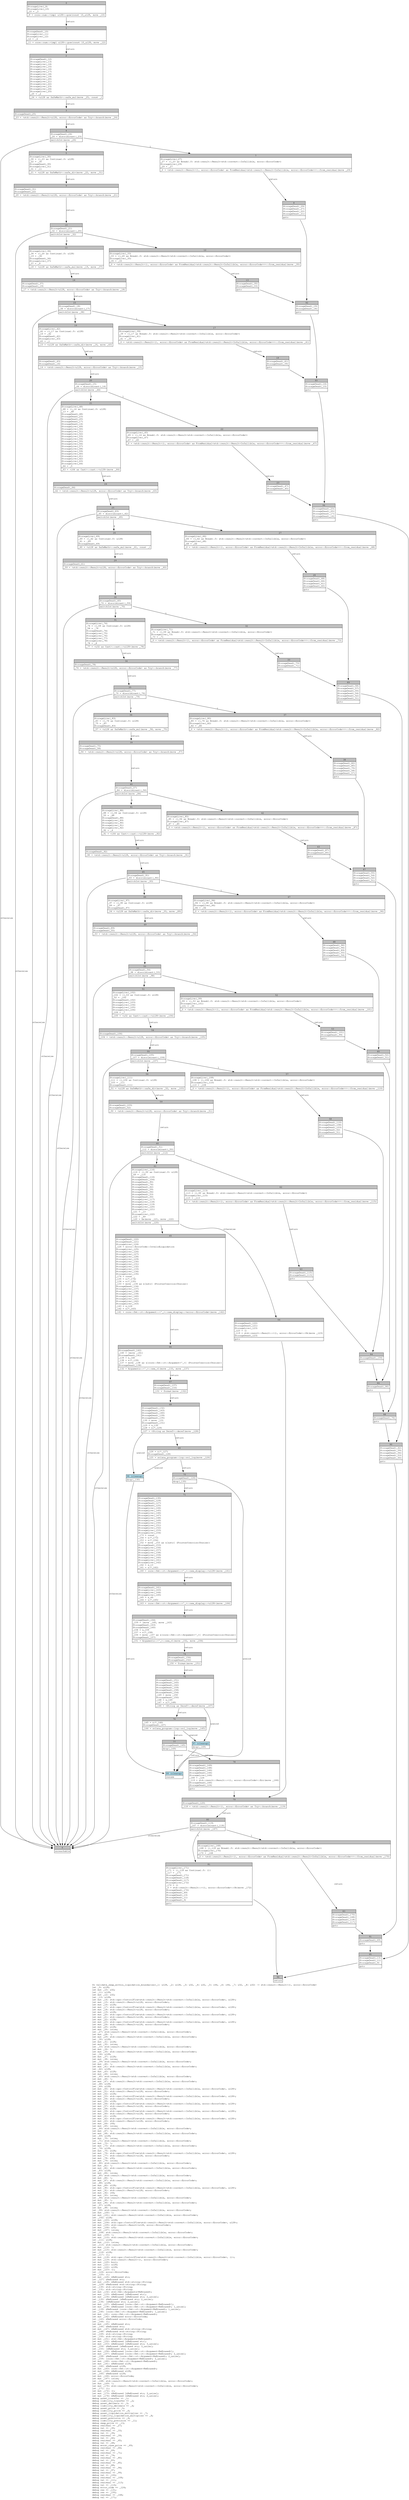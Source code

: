 digraph Mir_0_2402 {
    graph [fontname="Courier, monospace"];
    node [fontname="Courier, monospace"];
    edge [fontname="Courier, monospace"];
    label=<fn validate_swap_within_liquidation_boundaries(_1: u128, _2: u128, _3: u32, _4: u32, _5: i64, _6: i64, _7: u32, _8: u32) -&gt; std::result::Result&lt;(), error::ErrorCode&gt;<br align="left"/>let _9: u128;<br align="left"/>let mut _10: u32;<br align="left"/>let _11: u128;<br align="left"/>let mut _12: u32;<br align="left"/>let _13: u128;<br align="left"/>let mut _14: std::ops::ControlFlow&lt;std::result::Result&lt;std::convert::Infallible, error::ErrorCode&gt;, u128&gt;;<br align="left"/>let mut _15: std::result::Result&lt;u128, error::ErrorCode&gt;;<br align="left"/>let mut _16: u128;<br align="left"/>let mut _17: std::ops::ControlFlow&lt;std::result::Result&lt;std::convert::Infallible, error::ErrorCode&gt;, u128&gt;;<br align="left"/>let mut _18: std::result::Result&lt;u128, error::ErrorCode&gt;;<br align="left"/>let mut _19: u128;<br align="left"/>let mut _20: std::ops::ControlFlow&lt;std::result::Result&lt;std::convert::Infallible, error::ErrorCode&gt;, u128&gt;;<br align="left"/>let mut _21: std::result::Result&lt;u128, error::ErrorCode&gt;;<br align="left"/>let mut _22: u128;<br align="left"/>let mut _23: std::ops::ControlFlow&lt;std::result::Result&lt;std::convert::Infallible, error::ErrorCode&gt;, u128&gt;;<br align="left"/>let mut _24: std::result::Result&lt;u128, error::ErrorCode&gt;;<br align="left"/>let mut _25: u128;<br align="left"/>let mut _26: isize;<br align="left"/>let _27: std::result::Result&lt;std::convert::Infallible, error::ErrorCode&gt;;<br align="left"/>let mut _28: !;<br align="left"/>let mut _29: std::result::Result&lt;std::convert::Infallible, error::ErrorCode&gt;;<br align="left"/>let _30: u128;<br align="left"/>let mut _31: u128;<br align="left"/>let mut _32: isize;<br align="left"/>let _33: std::result::Result&lt;std::convert::Infallible, error::ErrorCode&gt;;<br align="left"/>let mut _34: !;<br align="left"/>let mut _35: std::result::Result&lt;std::convert::Infallible, error::ErrorCode&gt;;<br align="left"/>let _36: u128;<br align="left"/>let mut _37: u128;<br align="left"/>let mut _38: isize;<br align="left"/>let _39: std::result::Result&lt;std::convert::Infallible, error::ErrorCode&gt;;<br align="left"/>let mut _40: !;<br align="left"/>let mut _41: std::result::Result&lt;std::convert::Infallible, error::ErrorCode&gt;;<br align="left"/>let _42: u128;<br align="left"/>let mut _43: u128;<br align="left"/>let mut _44: isize;<br align="left"/>let _45: std::result::Result&lt;std::convert::Infallible, error::ErrorCode&gt;;<br align="left"/>let mut _46: !;<br align="left"/>let mut _47: std::result::Result&lt;std::convert::Infallible, error::ErrorCode&gt;;<br align="left"/>let _48: u128;<br align="left"/>let _49: u128;<br align="left"/>let mut _50: std::ops::ControlFlow&lt;std::result::Result&lt;std::convert::Infallible, error::ErrorCode&gt;, u128&gt;;<br align="left"/>let mut _51: std::result::Result&lt;u128, error::ErrorCode&gt;;<br align="left"/>let mut _52: u128;<br align="left"/>let mut _53: std::ops::ControlFlow&lt;std::result::Result&lt;std::convert::Infallible, error::ErrorCode&gt;, u128&gt;;<br align="left"/>let mut _54: std::result::Result&lt;u128, error::ErrorCode&gt;;<br align="left"/>let mut _55: u128;<br align="left"/>let mut _56: std::ops::ControlFlow&lt;std::result::Result&lt;std::convert::Infallible, error::ErrorCode&gt;, u128&gt;;<br align="left"/>let mut _57: std::result::Result&lt;u128, error::ErrorCode&gt;;<br align="left"/>let mut _58: u128;<br align="left"/>let mut _59: std::ops::ControlFlow&lt;std::result::Result&lt;std::convert::Infallible, error::ErrorCode&gt;, u128&gt;;<br align="left"/>let mut _60: std::result::Result&lt;u128, error::ErrorCode&gt;;<br align="left"/>let mut _61: u128;<br align="left"/>let mut _62: std::ops::ControlFlow&lt;std::result::Result&lt;std::convert::Infallible, error::ErrorCode&gt;, u128&gt;;<br align="left"/>let mut _63: std::result::Result&lt;u128, error::ErrorCode&gt;;<br align="left"/>let mut _64: i64;<br align="left"/>let mut _65: isize;<br align="left"/>let _66: std::result::Result&lt;std::convert::Infallible, error::ErrorCode&gt;;<br align="left"/>let mut _67: !;<br align="left"/>let mut _68: std::result::Result&lt;std::convert::Infallible, error::ErrorCode&gt;;<br align="left"/>let _69: u128;<br align="left"/>let mut _70: isize;<br align="left"/>let _71: std::result::Result&lt;std::convert::Infallible, error::ErrorCode&gt;;<br align="left"/>let mut _72: !;<br align="left"/>let mut _73: std::result::Result&lt;std::convert::Infallible, error::ErrorCode&gt;;<br align="left"/>let _74: u128;<br align="left"/>let mut _75: u128;<br align="left"/>let mut _76: std::ops::ControlFlow&lt;std::result::Result&lt;std::convert::Infallible, error::ErrorCode&gt;, u128&gt;;<br align="left"/>let mut _77: std::result::Result&lt;u128, error::ErrorCode&gt;;<br align="left"/>let mut _78: u32;<br align="left"/>let mut _79: isize;<br align="left"/>let _80: std::result::Result&lt;std::convert::Infallible, error::ErrorCode&gt;;<br align="left"/>let mut _81: !;<br align="left"/>let mut _82: std::result::Result&lt;std::convert::Infallible, error::ErrorCode&gt;;<br align="left"/>let _83: u128;<br align="left"/>let mut _84: isize;<br align="left"/>let _85: std::result::Result&lt;std::convert::Infallible, error::ErrorCode&gt;;<br align="left"/>let mut _86: !;<br align="left"/>let mut _87: std::result::Result&lt;std::convert::Infallible, error::ErrorCode&gt;;<br align="left"/>let _88: u128;<br align="left"/>let mut _89: u128;<br align="left"/>let mut _90: std::ops::ControlFlow&lt;std::result::Result&lt;std::convert::Infallible, error::ErrorCode&gt;, u128&gt;;<br align="left"/>let mut _91: std::result::Result&lt;u128, error::ErrorCode&gt;;<br align="left"/>let mut _92: i64;<br align="left"/>let mut _93: isize;<br align="left"/>let _94: std::result::Result&lt;std::convert::Infallible, error::ErrorCode&gt;;<br align="left"/>let mut _95: !;<br align="left"/>let mut _96: std::result::Result&lt;std::convert::Infallible, error::ErrorCode&gt;;<br align="left"/>let _97: u128;<br align="left"/>let mut _98: isize;<br align="left"/>let _99: std::result::Result&lt;std::convert::Infallible, error::ErrorCode&gt;;<br align="left"/>let mut _100: !;<br align="left"/>let mut _101: std::result::Result&lt;std::convert::Infallible, error::ErrorCode&gt;;<br align="left"/>let _102: u128;<br align="left"/>let mut _103: u128;<br align="left"/>let mut _104: std::ops::ControlFlow&lt;std::result::Result&lt;std::convert::Infallible, error::ErrorCode&gt;, u128&gt;;<br align="left"/>let mut _105: std::result::Result&lt;u128, error::ErrorCode&gt;;<br align="left"/>let mut _106: u32;<br align="left"/>let mut _107: isize;<br align="left"/>let _108: std::result::Result&lt;std::convert::Infallible, error::ErrorCode&gt;;<br align="left"/>let mut _109: !;<br align="left"/>let mut _110: std::result::Result&lt;std::convert::Infallible, error::ErrorCode&gt;;<br align="left"/>let _111: u128;<br align="left"/>let mut _112: isize;<br align="left"/>let _113: std::result::Result&lt;std::convert::Infallible, error::ErrorCode&gt;;<br align="left"/>let mut _114: !;<br align="left"/>let mut _115: std::result::Result&lt;std::convert::Infallible, error::ErrorCode&gt;;<br align="left"/>let _116: u128;<br align="left"/>let _117: ();<br align="left"/>let mut _118: std::ops::ControlFlow&lt;std::result::Result&lt;std::convert::Infallible, error::ErrorCode&gt;, ()&gt;;<br align="left"/>let mut _119: std::result::Result&lt;(), error::ErrorCode&gt;;<br align="left"/>let mut _120: bool;<br align="left"/>let mut _121: u128;<br align="left"/>let mut _122: u128;<br align="left"/>let mut _123: ();<br align="left"/>let _124: error::ErrorCode;<br align="left"/>let _125: ();<br align="left"/>let mut _126: &amp;ReErased str;<br align="left"/>let _127: &amp;ReErased str;<br align="left"/>let mut _128: &amp;ReErased std::string::String;<br align="left"/>let _129: &amp;ReErased std::string::String;<br align="left"/>let _130: std::string::String;<br align="left"/>let _131: std::string::String;<br align="left"/>let mut _132: std::fmt::Arguments&lt;ReErased&gt;;<br align="left"/>let mut _133: &amp;ReErased [&amp;ReErased str];<br align="left"/>let mut _134: &amp;ReErased [&amp;ReErased str; 2_usize];<br align="left"/>let _135: &amp;ReErased [&amp;ReErased str; 2_usize];<br align="left"/>let _136: [&amp;ReErased str; 2_usize];<br align="left"/>let mut _137: &amp;ReErased [core::fmt::rt::Argument&lt;ReErased&gt;];<br align="left"/>let mut _138: &amp;ReErased [core::fmt::rt::Argument&lt;ReErased&gt;; 1_usize];<br align="left"/>let _139: &amp;ReErased [core::fmt::rt::Argument&lt;ReErased&gt;; 1_usize];<br align="left"/>let _140: [core::fmt::rt::Argument&lt;ReErased&gt;; 1_usize];<br align="left"/>let mut _141: core::fmt::rt::Argument&lt;ReErased&gt;;<br align="left"/>let mut _142: &amp;ReErased error::ErrorCode;<br align="left"/>let _143: &amp;ReErased error::ErrorCode;<br align="left"/>let _144: ();<br align="left"/>let mut _145: &amp;ReErased str;<br align="left"/>let _146: &amp;ReErased str;<br align="left"/>let mut _147: &amp;ReErased std::string::String;<br align="left"/>let _148: &amp;ReErased std::string::String;<br align="left"/>let _149: std::string::String;<br align="left"/>let _150: std::string::String;<br align="left"/>let mut _151: std::fmt::Arguments&lt;ReErased&gt;;<br align="left"/>let mut _152: &amp;ReErased [&amp;ReErased str];<br align="left"/>let mut _153: &amp;ReErased [&amp;ReErased str; 3_usize];<br align="left"/>let _154: &amp;ReErased [&amp;ReErased str; 3_usize];<br align="left"/>let _155: [&amp;ReErased str; 3_usize];<br align="left"/>let mut _156: &amp;ReErased [core::fmt::rt::Argument&lt;ReErased&gt;];<br align="left"/>let mut _157: &amp;ReErased [core::fmt::rt::Argument&lt;ReErased&gt;; 2_usize];<br align="left"/>let _158: &amp;ReErased [core::fmt::rt::Argument&lt;ReErased&gt;; 2_usize];<br align="left"/>let _159: [core::fmt::rt::Argument&lt;ReErased&gt;; 2_usize];<br align="left"/>let mut _160: core::fmt::rt::Argument&lt;ReErased&gt;;<br align="left"/>let mut _161: &amp;ReErased u128;<br align="left"/>let _162: &amp;ReErased u128;<br align="left"/>let mut _163: core::fmt::rt::Argument&lt;ReErased&gt;;<br align="left"/>let mut _164: &amp;ReErased u128;<br align="left"/>let _165: &amp;ReErased u128;<br align="left"/>let mut _166: error::ErrorCode;<br align="left"/>let mut _167: isize;<br align="left"/>let _168: std::result::Result&lt;std::convert::Infallible, error::ErrorCode&gt;;<br align="left"/>let mut _169: !;<br align="left"/>let mut _170: std::result::Result&lt;std::convert::Infallible, error::ErrorCode&gt;;<br align="left"/>let _171: ();<br align="left"/>let mut _172: ();<br align="left"/>let mut _173: &amp;ReErased [&amp;ReErased str; 3_usize];<br align="left"/>let mut _174: &amp;ReErased [&amp;ReErased str; 2_usize];<br align="left"/>debug asset_transfer =&gt; _1;<br align="left"/>debug liability_transfer =&gt; _2;<br align="left"/>debug asset_decimals =&gt; _3;<br align="left"/>debug liability_decimals =&gt; _4;<br align="left"/>debug asset_price =&gt; _5;<br align="left"/>debug liability_price =&gt; _6;<br align="left"/>debug asset_liquidation_multiplier =&gt; _7;<br align="left"/>debug liability_liquidation_multiplier =&gt; _8;<br align="left"/>debug asset_precision =&gt; _9;<br align="left"/>debug liability_precision =&gt; _11;<br align="left"/>debug swap_price =&gt; _13;<br align="left"/>debug residual =&gt; _27;<br align="left"/>debug val =&gt; _30;<br align="left"/>debug residual =&gt; _33;<br align="left"/>debug val =&gt; _36;<br align="left"/>debug residual =&gt; _39;<br align="left"/>debug val =&gt; _42;<br align="left"/>debug residual =&gt; _45;<br align="left"/>debug val =&gt; _48;<br align="left"/>debug worst_case_price =&gt; _49;<br align="left"/>debug residual =&gt; _66;<br align="left"/>debug val =&gt; _69;<br align="left"/>debug residual =&gt; _71;<br align="left"/>debug val =&gt; _74;<br align="left"/>debug residual =&gt; _80;<br align="left"/>debug val =&gt; _83;<br align="left"/>debug residual =&gt; _85;<br align="left"/>debug val =&gt; _88;<br align="left"/>debug residual =&gt; _94;<br align="left"/>debug val =&gt; _97;<br align="left"/>debug residual =&gt; _99;<br align="left"/>debug val =&gt; _102;<br align="left"/>debug residual =&gt; _108;<br align="left"/>debug val =&gt; _111;<br align="left"/>debug residual =&gt; _113;<br align="left"/>debug val =&gt; _116;<br align="left"/>debug error_code =&gt; _124;<br align="left"/>debug res =&gt; _131;<br align="left"/>debug res =&gt; _150;<br align="left"/>debug residual =&gt; _168;<br align="left"/>debug val =&gt; _171;<br align="left"/>>;
    bb0__0_2402 [shape="none", label=<<table border="0" cellborder="1" cellspacing="0"><tr><td bgcolor="gray" align="center" colspan="1">0</td></tr><tr><td align="left" balign="left">StorageLive(_9)<br/>StorageLive(_10)<br/>_10 = _3<br/></td></tr><tr><td align="left">_9 = core::num::&lt;impl u128&gt;::pow(const 10_u128, move _10)</td></tr></table>>];
    bb1__0_2402 [shape="none", label=<<table border="0" cellborder="1" cellspacing="0"><tr><td bgcolor="gray" align="center" colspan="1">1</td></tr><tr><td align="left" balign="left">StorageDead(_10)<br/>StorageLive(_11)<br/>StorageLive(_12)<br/>_12 = _4<br/></td></tr><tr><td align="left">_11 = core::num::&lt;impl u128&gt;::pow(const 10_u128, move _12)</td></tr></table>>];
    bb2__0_2402 [shape="none", label=<<table border="0" cellborder="1" cellspacing="0"><tr><td bgcolor="gray" align="center" colspan="1">2</td></tr><tr><td align="left" balign="left">StorageDead(_12)<br/>StorageLive(_13)<br/>StorageLive(_14)<br/>StorageLive(_15)<br/>StorageLive(_16)<br/>StorageLive(_17)<br/>StorageLive(_18)<br/>StorageLive(_19)<br/>StorageLive(_20)<br/>StorageLive(_21)<br/>StorageLive(_22)<br/>StorageLive(_23)<br/>StorageLive(_24)<br/>StorageLive(_25)<br/>_25 = _2<br/></td></tr><tr><td align="left">_24 = &lt;u128 as SafeMath&gt;::safe_mul(move _25, const _)</td></tr></table>>];
    bb3__0_2402 [shape="none", label=<<table border="0" cellborder="1" cellspacing="0"><tr><td bgcolor="gray" align="center" colspan="1">3</td></tr><tr><td align="left" balign="left">StorageDead(_25)<br/></td></tr><tr><td align="left">_23 = &lt;std::result::Result&lt;u128, error::ErrorCode&gt; as Try&gt;::branch(move _24)</td></tr></table>>];
    bb4__0_2402 [shape="none", label=<<table border="0" cellborder="1" cellspacing="0"><tr><td bgcolor="gray" align="center" colspan="1">4</td></tr><tr><td align="left" balign="left">StorageDead(_24)<br/>_26 = discriminant(_23)<br/></td></tr><tr><td align="left">switchInt(move _26)</td></tr></table>>];
    bb5__0_2402 [shape="none", label=<<table border="0" cellborder="1" cellspacing="0"><tr><td bgcolor="gray" align="center" colspan="1">5</td></tr><tr><td align="left" balign="left">StorageLive(_30)<br/>_30 = ((_23 as Continue).0: u128)<br/>_22 = _30<br/>StorageDead(_30)<br/>StorageLive(_31)<br/>_31 = _11<br/></td></tr><tr><td align="left">_21 = &lt;u128 as SafeMath&gt;::safe_div(move _22, move _31)</td></tr></table>>];
    bb6__0_2402 [shape="none", label=<<table border="0" cellborder="1" cellspacing="0"><tr><td bgcolor="gray" align="center" colspan="1">6</td></tr><tr><td align="left">unreachable</td></tr></table>>];
    bb7__0_2402 [shape="none", label=<<table border="0" cellborder="1" cellspacing="0"><tr><td bgcolor="gray" align="center" colspan="1">7</td></tr><tr><td align="left" balign="left">StorageLive(_27)<br/>_27 = ((_23 as Break).0: std::result::Result&lt;std::convert::Infallible, error::ErrorCode&gt;)<br/>StorageLive(_29)<br/>_29 = _27<br/></td></tr><tr><td align="left">_0 = &lt;std::result::Result&lt;(), error::ErrorCode&gt; as FromResidual&lt;std::result::Result&lt;Infallible, error::ErrorCode&gt;&gt;&gt;::from_residual(move _29)</td></tr></table>>];
    bb8__0_2402 [shape="none", label=<<table border="0" cellborder="1" cellspacing="0"><tr><td bgcolor="gray" align="center" colspan="1">8</td></tr><tr><td align="left" balign="left">StorageDead(_29)<br/>StorageDead(_27)<br/>StorageDead(_22)<br/>StorageDead(_21)<br/></td></tr><tr><td align="left">goto</td></tr></table>>];
    bb9__0_2402 [shape="none", label=<<table border="0" cellborder="1" cellspacing="0"><tr><td bgcolor="gray" align="center" colspan="1">9</td></tr><tr><td align="left" balign="left">StorageDead(_31)<br/>StorageDead(_22)<br/></td></tr><tr><td align="left">_20 = &lt;std::result::Result&lt;u128, error::ErrorCode&gt; as Try&gt;::branch(move _21)</td></tr></table>>];
    bb10__0_2402 [shape="none", label=<<table border="0" cellborder="1" cellspacing="0"><tr><td bgcolor="gray" align="center" colspan="1">10</td></tr><tr><td align="left" balign="left">StorageDead(_21)<br/>_32 = discriminant(_20)<br/></td></tr><tr><td align="left">switchInt(move _32)</td></tr></table>>];
    bb11__0_2402 [shape="none", label=<<table border="0" cellborder="1" cellspacing="0"><tr><td bgcolor="gray" align="center" colspan="1">11</td></tr><tr><td align="left" balign="left">StorageLive(_36)<br/>_36 = ((_20 as Continue).0: u128)<br/>_19 = _36<br/>StorageDead(_36)<br/>StorageLive(_37)<br/>_37 = _9<br/></td></tr><tr><td align="left">_18 = &lt;u128 as SafeMath&gt;::safe_mul(move _19, move _37)</td></tr></table>>];
    bb12__0_2402 [shape="none", label=<<table border="0" cellborder="1" cellspacing="0"><tr><td bgcolor="gray" align="center" colspan="1">12</td></tr><tr><td align="left" balign="left">StorageLive(_33)<br/>_33 = ((_20 as Break).0: std::result::Result&lt;std::convert::Infallible, error::ErrorCode&gt;)<br/>StorageLive(_35)<br/>_35 = _33<br/></td></tr><tr><td align="left">_0 = &lt;std::result::Result&lt;(), error::ErrorCode&gt; as FromResidual&lt;std::result::Result&lt;Infallible, error::ErrorCode&gt;&gt;&gt;::from_residual(move _35)</td></tr></table>>];
    bb13__0_2402 [shape="none", label=<<table border="0" cellborder="1" cellspacing="0"><tr><td bgcolor="gray" align="center" colspan="1">13</td></tr><tr><td align="left" balign="left">StorageDead(_35)<br/>StorageDead(_33)<br/></td></tr><tr><td align="left">goto</td></tr></table>>];
    bb14__0_2402 [shape="none", label=<<table border="0" cellborder="1" cellspacing="0"><tr><td bgcolor="gray" align="center" colspan="1">14</td></tr><tr><td align="left" balign="left">StorageDead(_37)<br/>StorageDead(_19)<br/></td></tr><tr><td align="left">_17 = &lt;std::result::Result&lt;u128, error::ErrorCode&gt; as Try&gt;::branch(move _18)</td></tr></table>>];
    bb15__0_2402 [shape="none", label=<<table border="0" cellborder="1" cellspacing="0"><tr><td bgcolor="gray" align="center" colspan="1">15</td></tr><tr><td align="left" balign="left">StorageDead(_18)<br/>_38 = discriminant(_17)<br/></td></tr><tr><td align="left">switchInt(move _38)</td></tr></table>>];
    bb16__0_2402 [shape="none", label=<<table border="0" cellborder="1" cellspacing="0"><tr><td bgcolor="gray" align="center" colspan="1">16</td></tr><tr><td align="left" balign="left">StorageLive(_42)<br/>_42 = ((_17 as Continue).0: u128)<br/>_16 = _42<br/>StorageDead(_42)<br/>StorageLive(_43)<br/>_43 = _1<br/></td></tr><tr><td align="left">_15 = &lt;u128 as SafeMath&gt;::safe_div(move _16, move _43)</td></tr></table>>];
    bb17__0_2402 [shape="none", label=<<table border="0" cellborder="1" cellspacing="0"><tr><td bgcolor="gray" align="center" colspan="1">17</td></tr><tr><td align="left" balign="left">StorageLive(_39)<br/>_39 = ((_17 as Break).0: std::result::Result&lt;std::convert::Infallible, error::ErrorCode&gt;)<br/>StorageLive(_41)<br/>_41 = _39<br/></td></tr><tr><td align="left">_0 = &lt;std::result::Result&lt;(), error::ErrorCode&gt; as FromResidual&lt;std::result::Result&lt;Infallible, error::ErrorCode&gt;&gt;&gt;::from_residual(move _41)</td></tr></table>>];
    bb18__0_2402 [shape="none", label=<<table border="0" cellborder="1" cellspacing="0"><tr><td bgcolor="gray" align="center" colspan="1">18</td></tr><tr><td align="left" balign="left">StorageDead(_41)<br/>StorageDead(_39)<br/></td></tr><tr><td align="left">goto</td></tr></table>>];
    bb19__0_2402 [shape="none", label=<<table border="0" cellborder="1" cellspacing="0"><tr><td bgcolor="gray" align="center" colspan="1">19</td></tr><tr><td align="left" balign="left">StorageDead(_43)<br/>StorageDead(_16)<br/></td></tr><tr><td align="left">_14 = &lt;std::result::Result&lt;u128, error::ErrorCode&gt; as Try&gt;::branch(move _15)</td></tr></table>>];
    bb20__0_2402 [shape="none", label=<<table border="0" cellborder="1" cellspacing="0"><tr><td bgcolor="gray" align="center" colspan="1">20</td></tr><tr><td align="left" balign="left">StorageDead(_15)<br/>_44 = discriminant(_14)<br/></td></tr><tr><td align="left">switchInt(move _44)</td></tr></table>>];
    bb21__0_2402 [shape="none", label=<<table border="0" cellborder="1" cellspacing="0"><tr><td bgcolor="gray" align="center" colspan="1">21</td></tr><tr><td align="left" balign="left">StorageLive(_48)<br/>_48 = ((_14 as Continue).0: u128)<br/>_13 = _48<br/>StorageDead(_48)<br/>StorageDead(_23)<br/>StorageDead(_20)<br/>StorageDead(_17)<br/>StorageDead(_14)<br/>StorageLive(_49)<br/>StorageLive(_50)<br/>StorageLive(_51)<br/>StorageLive(_52)<br/>StorageLive(_53)<br/>StorageLive(_54)<br/>StorageLive(_55)<br/>StorageLive(_56)<br/>StorageLive(_57)<br/>StorageLive(_58)<br/>StorageLive(_59)<br/>StorageLive(_60)<br/>StorageLive(_61)<br/>StorageLive(_62)<br/>StorageLive(_63)<br/>StorageLive(_64)<br/>_64 = _5<br/></td></tr><tr><td align="left">_63 = &lt;i64 as Cast&gt;::cast::&lt;u128&gt;(move _64)</td></tr></table>>];
    bb22__0_2402 [shape="none", label=<<table border="0" cellborder="1" cellspacing="0"><tr><td bgcolor="gray" align="center" colspan="1">22</td></tr><tr><td align="left" balign="left">StorageLive(_45)<br/>_45 = ((_14 as Break).0: std::result::Result&lt;std::convert::Infallible, error::ErrorCode&gt;)<br/>StorageLive(_47)<br/>_47 = _45<br/></td></tr><tr><td align="left">_0 = &lt;std::result::Result&lt;(), error::ErrorCode&gt; as FromResidual&lt;std::result::Result&lt;Infallible, error::ErrorCode&gt;&gt;&gt;::from_residual(move _47)</td></tr></table>>];
    bb23__0_2402 [shape="none", label=<<table border="0" cellborder="1" cellspacing="0"><tr><td bgcolor="gray" align="center" colspan="1">23</td></tr><tr><td align="left" balign="left">StorageDead(_47)<br/>StorageDead(_45)<br/></td></tr><tr><td align="left">goto</td></tr></table>>];
    bb24__0_2402 [shape="none", label=<<table border="0" cellborder="1" cellspacing="0"><tr><td bgcolor="gray" align="center" colspan="1">24</td></tr><tr><td align="left" balign="left">StorageDead(_64)<br/></td></tr><tr><td align="left">_62 = &lt;std::result::Result&lt;u128, error::ErrorCode&gt; as Try&gt;::branch(move _63)</td></tr></table>>];
    bb25__0_2402 [shape="none", label=<<table border="0" cellborder="1" cellspacing="0"><tr><td bgcolor="gray" align="center" colspan="1">25</td></tr><tr><td align="left" balign="left">StorageDead(_63)<br/>_65 = discriminant(_62)<br/></td></tr><tr><td align="left">switchInt(move _65)</td></tr></table>>];
    bb26__0_2402 [shape="none", label=<<table border="0" cellborder="1" cellspacing="0"><tr><td bgcolor="gray" align="center" colspan="1">26</td></tr><tr><td align="left" balign="left">StorageLive(_69)<br/>_69 = ((_62 as Continue).0: u128)<br/>_61 = _69<br/>StorageDead(_69)<br/></td></tr><tr><td align="left">_60 = &lt;u128 as SafeMath&gt;::safe_mul(move _61, const _)</td></tr></table>>];
    bb27__0_2402 [shape="none", label=<<table border="0" cellborder="1" cellspacing="0"><tr><td bgcolor="gray" align="center" colspan="1">27</td></tr><tr><td align="left" balign="left">StorageLive(_66)<br/>_66 = ((_62 as Break).0: std::result::Result&lt;std::convert::Infallible, error::ErrorCode&gt;)<br/>StorageLive(_68)<br/>_68 = _66<br/></td></tr><tr><td align="left">_0 = &lt;std::result::Result&lt;(), error::ErrorCode&gt; as FromResidual&lt;std::result::Result&lt;Infallible, error::ErrorCode&gt;&gt;&gt;::from_residual(move _68)</td></tr></table>>];
    bb28__0_2402 [shape="none", label=<<table border="0" cellborder="1" cellspacing="0"><tr><td bgcolor="gray" align="center" colspan="1">28</td></tr><tr><td align="left" balign="left">StorageDead(_68)<br/>StorageDead(_66)<br/>StorageDead(_61)<br/>StorageDead(_60)<br/></td></tr><tr><td align="left">goto</td></tr></table>>];
    bb29__0_2402 [shape="none", label=<<table border="0" cellborder="1" cellspacing="0"><tr><td bgcolor="gray" align="center" colspan="1">29</td></tr><tr><td align="left" balign="left">StorageDead(_61)<br/></td></tr><tr><td align="left">_59 = &lt;std::result::Result&lt;u128, error::ErrorCode&gt; as Try&gt;::branch(move _60)</td></tr></table>>];
    bb30__0_2402 [shape="none", label=<<table border="0" cellborder="1" cellspacing="0"><tr><td bgcolor="gray" align="center" colspan="1">30</td></tr><tr><td align="left" balign="left">StorageDead(_60)<br/>_70 = discriminant(_59)<br/></td></tr><tr><td align="left">switchInt(move _70)</td></tr></table>>];
    bb31__0_2402 [shape="none", label=<<table border="0" cellborder="1" cellspacing="0"><tr><td bgcolor="gray" align="center" colspan="1">31</td></tr><tr><td align="left" balign="left">StorageLive(_74)<br/>_74 = ((_59 as Continue).0: u128)<br/>_58 = _74<br/>StorageDead(_74)<br/>StorageLive(_75)<br/>StorageLive(_76)<br/>StorageLive(_77)<br/>StorageLive(_78)<br/>_78 = _8<br/></td></tr><tr><td align="left">_77 = &lt;u32 as Cast&gt;::cast::&lt;u128&gt;(move _78)</td></tr></table>>];
    bb32__0_2402 [shape="none", label=<<table border="0" cellborder="1" cellspacing="0"><tr><td bgcolor="gray" align="center" colspan="1">32</td></tr><tr><td align="left" balign="left">StorageLive(_71)<br/>_71 = ((_59 as Break).0: std::result::Result&lt;std::convert::Infallible, error::ErrorCode&gt;)<br/>StorageLive(_73)<br/>_73 = _71<br/></td></tr><tr><td align="left">_0 = &lt;std::result::Result&lt;(), error::ErrorCode&gt; as FromResidual&lt;std::result::Result&lt;Infallible, error::ErrorCode&gt;&gt;&gt;::from_residual(move _73)</td></tr></table>>];
    bb33__0_2402 [shape="none", label=<<table border="0" cellborder="1" cellspacing="0"><tr><td bgcolor="gray" align="center" colspan="1">33</td></tr><tr><td align="left" balign="left">StorageDead(_73)<br/>StorageDead(_71)<br/></td></tr><tr><td align="left">goto</td></tr></table>>];
    bb34__0_2402 [shape="none", label=<<table border="0" cellborder="1" cellspacing="0"><tr><td bgcolor="gray" align="center" colspan="1">34</td></tr><tr><td align="left" balign="left">StorageDead(_78)<br/></td></tr><tr><td align="left">_76 = &lt;std::result::Result&lt;u128, error::ErrorCode&gt; as Try&gt;::branch(move _77)</td></tr></table>>];
    bb35__0_2402 [shape="none", label=<<table border="0" cellborder="1" cellspacing="0"><tr><td bgcolor="gray" align="center" colspan="1">35</td></tr><tr><td align="left" balign="left">StorageDead(_77)<br/>_79 = discriminant(_76)<br/></td></tr><tr><td align="left">switchInt(move _79)</td></tr></table>>];
    bb36__0_2402 [shape="none", label=<<table border="0" cellborder="1" cellspacing="0"><tr><td bgcolor="gray" align="center" colspan="1">36</td></tr><tr><td align="left" balign="left">StorageLive(_83)<br/>_83 = ((_76 as Continue).0: u128)<br/>_75 = _83<br/>StorageDead(_83)<br/></td></tr><tr><td align="left">_57 = &lt;u128 as SafeMath&gt;::safe_mul(move _58, move _75)</td></tr></table>>];
    bb37__0_2402 [shape="none", label=<<table border="0" cellborder="1" cellspacing="0"><tr><td bgcolor="gray" align="center" colspan="1">37</td></tr><tr><td align="left" balign="left">StorageLive(_80)<br/>_80 = ((_76 as Break).0: std::result::Result&lt;std::convert::Infallible, error::ErrorCode&gt;)<br/>StorageLive(_82)<br/>_82 = _80<br/></td></tr><tr><td align="left">_0 = &lt;std::result::Result&lt;(), error::ErrorCode&gt; as FromResidual&lt;std::result::Result&lt;Infallible, error::ErrorCode&gt;&gt;&gt;::from_residual(move _82)</td></tr></table>>];
    bb38__0_2402 [shape="none", label=<<table border="0" cellborder="1" cellspacing="0"><tr><td bgcolor="gray" align="center" colspan="1">38</td></tr><tr><td align="left" balign="left">StorageDead(_82)<br/>StorageDead(_80)<br/>StorageDead(_75)<br/>StorageDead(_58)<br/>StorageDead(_57)<br/></td></tr><tr><td align="left">goto</td></tr></table>>];
    bb39__0_2402 [shape="none", label=<<table border="0" cellborder="1" cellspacing="0"><tr><td bgcolor="gray" align="center" colspan="1">39</td></tr><tr><td align="left" balign="left">StorageDead(_75)<br/>StorageDead(_58)<br/></td></tr><tr><td align="left">_56 = &lt;std::result::Result&lt;u128, error::ErrorCode&gt; as Try&gt;::branch(move _57)</td></tr></table>>];
    bb40__0_2402 [shape="none", label=<<table border="0" cellborder="1" cellspacing="0"><tr><td bgcolor="gray" align="center" colspan="1">40</td></tr><tr><td align="left" balign="left">StorageDead(_57)<br/>_84 = discriminant(_56)<br/></td></tr><tr><td align="left">switchInt(move _84)</td></tr></table>>];
    bb41__0_2402 [shape="none", label=<<table border="0" cellborder="1" cellspacing="0"><tr><td bgcolor="gray" align="center" colspan="1">41</td></tr><tr><td align="left" balign="left">StorageLive(_88)<br/>_88 = ((_56 as Continue).0: u128)<br/>_55 = _88<br/>StorageDead(_88)<br/>StorageLive(_89)<br/>StorageLive(_90)<br/>StorageLive(_91)<br/>StorageLive(_92)<br/>_92 = _6<br/></td></tr><tr><td align="left">_91 = &lt;i64 as Cast&gt;::cast::&lt;u128&gt;(move _92)</td></tr></table>>];
    bb42__0_2402 [shape="none", label=<<table border="0" cellborder="1" cellspacing="0"><tr><td bgcolor="gray" align="center" colspan="1">42</td></tr><tr><td align="left" balign="left">StorageLive(_85)<br/>_85 = ((_56 as Break).0: std::result::Result&lt;std::convert::Infallible, error::ErrorCode&gt;)<br/>StorageLive(_87)<br/>_87 = _85<br/></td></tr><tr><td align="left">_0 = &lt;std::result::Result&lt;(), error::ErrorCode&gt; as FromResidual&lt;std::result::Result&lt;Infallible, error::ErrorCode&gt;&gt;&gt;::from_residual(move _87)</td></tr></table>>];
    bb43__0_2402 [shape="none", label=<<table border="0" cellborder="1" cellspacing="0"><tr><td bgcolor="gray" align="center" colspan="1">43</td></tr><tr><td align="left" balign="left">StorageDead(_87)<br/>StorageDead(_85)<br/></td></tr><tr><td align="left">goto</td></tr></table>>];
    bb44__0_2402 [shape="none", label=<<table border="0" cellborder="1" cellspacing="0"><tr><td bgcolor="gray" align="center" colspan="1">44</td></tr><tr><td align="left" balign="left">StorageDead(_92)<br/></td></tr><tr><td align="left">_90 = &lt;std::result::Result&lt;u128, error::ErrorCode&gt; as Try&gt;::branch(move _91)</td></tr></table>>];
    bb45__0_2402 [shape="none", label=<<table border="0" cellborder="1" cellspacing="0"><tr><td bgcolor="gray" align="center" colspan="1">45</td></tr><tr><td align="left" balign="left">StorageDead(_91)<br/>_93 = discriminant(_90)<br/></td></tr><tr><td align="left">switchInt(move _93)</td></tr></table>>];
    bb46__0_2402 [shape="none", label=<<table border="0" cellborder="1" cellspacing="0"><tr><td bgcolor="gray" align="center" colspan="1">46</td></tr><tr><td align="left" balign="left">StorageLive(_97)<br/>_97 = ((_90 as Continue).0: u128)<br/>_89 = _97<br/>StorageDead(_97)<br/></td></tr><tr><td align="left">_54 = &lt;u128 as SafeMath&gt;::safe_div(move _55, move _89)</td></tr></table>>];
    bb47__0_2402 [shape="none", label=<<table border="0" cellborder="1" cellspacing="0"><tr><td bgcolor="gray" align="center" colspan="1">47</td></tr><tr><td align="left" balign="left">StorageLive(_94)<br/>_94 = ((_90 as Break).0: std::result::Result&lt;std::convert::Infallible, error::ErrorCode&gt;)<br/>StorageLive(_96)<br/>_96 = _94<br/></td></tr><tr><td align="left">_0 = &lt;std::result::Result&lt;(), error::ErrorCode&gt; as FromResidual&lt;std::result::Result&lt;Infallible, error::ErrorCode&gt;&gt;&gt;::from_residual(move _96)</td></tr></table>>];
    bb48__0_2402 [shape="none", label=<<table border="0" cellborder="1" cellspacing="0"><tr><td bgcolor="gray" align="center" colspan="1">48</td></tr><tr><td align="left" balign="left">StorageDead(_96)<br/>StorageDead(_94)<br/>StorageDead(_89)<br/>StorageDead(_55)<br/>StorageDead(_54)<br/></td></tr><tr><td align="left">goto</td></tr></table>>];
    bb49__0_2402 [shape="none", label=<<table border="0" cellborder="1" cellspacing="0"><tr><td bgcolor="gray" align="center" colspan="1">49</td></tr><tr><td align="left" balign="left">StorageDead(_89)<br/>StorageDead(_55)<br/></td></tr><tr><td align="left">_53 = &lt;std::result::Result&lt;u128, error::ErrorCode&gt; as Try&gt;::branch(move _54)</td></tr></table>>];
    bb50__0_2402 [shape="none", label=<<table border="0" cellborder="1" cellspacing="0"><tr><td bgcolor="gray" align="center" colspan="1">50</td></tr><tr><td align="left" balign="left">StorageDead(_54)<br/>_98 = discriminant(_53)<br/></td></tr><tr><td align="left">switchInt(move _98)</td></tr></table>>];
    bb51__0_2402 [shape="none", label=<<table border="0" cellborder="1" cellspacing="0"><tr><td bgcolor="gray" align="center" colspan="1">51</td></tr><tr><td align="left" balign="left">StorageLive(_102)<br/>_102 = ((_53 as Continue).0: u128)<br/>_52 = _102<br/>StorageDead(_102)<br/>StorageLive(_103)<br/>StorageLive(_104)<br/>StorageLive(_105)<br/>StorageLive(_106)<br/>_106 = _7<br/></td></tr><tr><td align="left">_105 = &lt;u32 as Cast&gt;::cast::&lt;u128&gt;(move _106)</td></tr></table>>];
    bb52__0_2402 [shape="none", label=<<table border="0" cellborder="1" cellspacing="0"><tr><td bgcolor="gray" align="center" colspan="1">52</td></tr><tr><td align="left" balign="left">StorageLive(_99)<br/>_99 = ((_53 as Break).0: std::result::Result&lt;std::convert::Infallible, error::ErrorCode&gt;)<br/>StorageLive(_101)<br/>_101 = _99<br/></td></tr><tr><td align="left">_0 = &lt;std::result::Result&lt;(), error::ErrorCode&gt; as FromResidual&lt;std::result::Result&lt;Infallible, error::ErrorCode&gt;&gt;&gt;::from_residual(move _101)</td></tr></table>>];
    bb53__0_2402 [shape="none", label=<<table border="0" cellborder="1" cellspacing="0"><tr><td bgcolor="gray" align="center" colspan="1">53</td></tr><tr><td align="left" balign="left">StorageDead(_101)<br/>StorageDead(_99)<br/></td></tr><tr><td align="left">goto</td></tr></table>>];
    bb54__0_2402 [shape="none", label=<<table border="0" cellborder="1" cellspacing="0"><tr><td bgcolor="gray" align="center" colspan="1">54</td></tr><tr><td align="left" balign="left">StorageDead(_106)<br/></td></tr><tr><td align="left">_104 = &lt;std::result::Result&lt;u128, error::ErrorCode&gt; as Try&gt;::branch(move _105)</td></tr></table>>];
    bb55__0_2402 [shape="none", label=<<table border="0" cellborder="1" cellspacing="0"><tr><td bgcolor="gray" align="center" colspan="1">55</td></tr><tr><td align="left" balign="left">StorageDead(_105)<br/>_107 = discriminant(_104)<br/></td></tr><tr><td align="left">switchInt(move _107)</td></tr></table>>];
    bb56__0_2402 [shape="none", label=<<table border="0" cellborder="1" cellspacing="0"><tr><td bgcolor="gray" align="center" colspan="1">56</td></tr><tr><td align="left" balign="left">StorageLive(_111)<br/>_111 = ((_104 as Continue).0: u128)<br/>_103 = _111<br/>StorageDead(_111)<br/></td></tr><tr><td align="left">_51 = &lt;u128 as SafeMath&gt;::safe_div(move _52, move _103)</td></tr></table>>];
    bb57__0_2402 [shape="none", label=<<table border="0" cellborder="1" cellspacing="0"><tr><td bgcolor="gray" align="center" colspan="1">57</td></tr><tr><td align="left" balign="left">StorageLive(_108)<br/>_108 = ((_104 as Break).0: std::result::Result&lt;std::convert::Infallible, error::ErrorCode&gt;)<br/>StorageLive(_110)<br/>_110 = _108<br/></td></tr><tr><td align="left">_0 = &lt;std::result::Result&lt;(), error::ErrorCode&gt; as FromResidual&lt;std::result::Result&lt;Infallible, error::ErrorCode&gt;&gt;&gt;::from_residual(move _110)</td></tr></table>>];
    bb58__0_2402 [shape="none", label=<<table border="0" cellborder="1" cellspacing="0"><tr><td bgcolor="gray" align="center" colspan="1">58</td></tr><tr><td align="left" balign="left">StorageDead(_110)<br/>StorageDead(_108)<br/>StorageDead(_103)<br/>StorageDead(_52)<br/>StorageDead(_51)<br/></td></tr><tr><td align="left">goto</td></tr></table>>];
    bb59__0_2402 [shape="none", label=<<table border="0" cellborder="1" cellspacing="0"><tr><td bgcolor="gray" align="center" colspan="1">59</td></tr><tr><td align="left" balign="left">StorageDead(_103)<br/>StorageDead(_52)<br/></td></tr><tr><td align="left">_50 = &lt;std::result::Result&lt;u128, error::ErrorCode&gt; as Try&gt;::branch(move _51)</td></tr></table>>];
    bb60__0_2402 [shape="none", label=<<table border="0" cellborder="1" cellspacing="0"><tr><td bgcolor="gray" align="center" colspan="1">60</td></tr><tr><td align="left" balign="left">StorageDead(_51)<br/>_112 = discriminant(_50)<br/></td></tr><tr><td align="left">switchInt(move _112)</td></tr></table>>];
    bb61__0_2402 [shape="none", label=<<table border="0" cellborder="1" cellspacing="0"><tr><td bgcolor="gray" align="center" colspan="1">61</td></tr><tr><td align="left" balign="left">StorageLive(_116)<br/>_116 = ((_50 as Continue).0: u128)<br/>_49 = _116<br/>StorageDead(_116)<br/>StorageDead(_104)<br/>StorageDead(_90)<br/>StorageDead(_76)<br/>StorageDead(_62)<br/>StorageDead(_59)<br/>StorageDead(_56)<br/>StorageDead(_53)<br/>StorageDead(_50)<br/>StorageLive(_117)<br/>StorageLive(_118)<br/>StorageLive(_119)<br/>StorageLive(_120)<br/>StorageLive(_121)<br/>_121 = _13<br/>StorageLive(_122)<br/>_122 = _49<br/>_120 = Ge(move _121, move _122)<br/></td></tr><tr><td align="left">switchInt(move _120)</td></tr></table>>];
    bb62__0_2402 [shape="none", label=<<table border="0" cellborder="1" cellspacing="0"><tr><td bgcolor="gray" align="center" colspan="1">62</td></tr><tr><td align="left" balign="left">StorageLive(_113)<br/>_113 = ((_50 as Break).0: std::result::Result&lt;std::convert::Infallible, error::ErrorCode&gt;)<br/>StorageLive(_115)<br/>_115 = _113<br/></td></tr><tr><td align="left">_0 = &lt;std::result::Result&lt;(), error::ErrorCode&gt; as FromResidual&lt;std::result::Result&lt;Infallible, error::ErrorCode&gt;&gt;&gt;::from_residual(move _115)</td></tr></table>>];
    bb63__0_2402 [shape="none", label=<<table border="0" cellborder="1" cellspacing="0"><tr><td bgcolor="gray" align="center" colspan="1">63</td></tr><tr><td align="left" balign="left">StorageDead(_115)<br/>StorageDead(_113)<br/></td></tr><tr><td align="left">goto</td></tr></table>>];
    bb64__0_2402 [shape="none", label=<<table border="0" cellborder="1" cellspacing="0"><tr><td bgcolor="gray" align="center" colspan="1">64</td></tr><tr><td align="left" balign="left">StorageDead(_122)<br/>StorageDead(_121)<br/>StorageLive(_123)<br/>_123 = ()<br/>_119 = std::result::Result::&lt;(), error::ErrorCode&gt;::Ok(move _123)<br/>StorageDead(_123)<br/></td></tr><tr><td align="left">goto</td></tr></table>>];
    bb65__0_2402 [shape="none", label=<<table border="0" cellborder="1" cellspacing="0"><tr><td bgcolor="gray" align="center" colspan="1">65</td></tr><tr><td align="left" balign="left">StorageDead(_122)<br/>StorageDead(_121)<br/>StorageLive(_124)<br/>_124 = error::ErrorCode::InvalidLiquidation<br/>StorageLive(_125)<br/>StorageLive(_126)<br/>StorageLive(_127)<br/>StorageLive(_128)<br/>StorageLive(_129)<br/>StorageLive(_130)<br/>StorageLive(_131)<br/>StorageLive(_132)<br/>StorageLive(_133)<br/>StorageLive(_134)<br/>StorageLive(_135)<br/>_174 = const _<br/>_135 = &amp;(*_174)<br/>_134 = &amp;(*_135)<br/>_133 = move _134 as &amp;[&amp;str] (PointerCoercion(Unsize))<br/>StorageDead(_134)<br/>StorageLive(_137)<br/>StorageLive(_138)<br/>StorageLive(_139)<br/>StorageLive(_140)<br/>StorageLive(_141)<br/>StorageLive(_142)<br/>StorageLive(_143)<br/>_143 = &amp;_124<br/>_142 = &amp;(*_143)<br/></td></tr><tr><td align="left">_141 = core::fmt::rt::Argument::&lt;'_&gt;::new_display::&lt;error::ErrorCode&gt;(move _142)</td></tr></table>>];
    bb66__0_2402 [shape="none", label=<<table border="0" cellborder="1" cellspacing="0"><tr><td bgcolor="gray" align="center" colspan="1">66</td></tr><tr><td align="left" balign="left">StorageDead(_142)<br/>_140 = [move _141]<br/>StorageDead(_141)<br/>_139 = &amp;_140<br/>_138 = &amp;(*_139)<br/>_137 = move _138 as &amp;[core::fmt::rt::Argument&lt;'_&gt;] (PointerCoercion(Unsize))<br/>StorageDead(_138)<br/></td></tr><tr><td align="left">_132 = Arguments::&lt;'_&gt;::new_v1(move _133, move _137)</td></tr></table>>];
    bb67__0_2402 [shape="none", label=<<table border="0" cellborder="1" cellspacing="0"><tr><td bgcolor="gray" align="center" colspan="1">67</td></tr><tr><td align="left" balign="left">StorageDead(_137)<br/>StorageDead(_133)<br/></td></tr><tr><td align="left">_131 = format(move _132)</td></tr></table>>];
    bb68__0_2402 [shape="none", label=<<table border="0" cellborder="1" cellspacing="0"><tr><td bgcolor="gray" align="center" colspan="1">68</td></tr><tr><td align="left" balign="left">StorageDead(_132)<br/>StorageDead(_143)<br/>StorageDead(_140)<br/>StorageDead(_139)<br/>StorageDead(_135)<br/>_130 = move _131<br/>StorageDead(_131)<br/>_129 = &amp;_130<br/>_128 = &amp;(*_129)<br/></td></tr><tr><td align="left">_127 = &lt;String as Deref&gt;::deref(move _128)</td></tr></table>>];
    bb69__0_2402 [shape="none", label=<<table border="0" cellborder="1" cellspacing="0"><tr><td bgcolor="gray" align="center" colspan="1">69</td></tr><tr><td align="left" balign="left">_126 = &amp;(*_127)<br/>StorageDead(_128)<br/></td></tr><tr><td align="left">_125 = solana_program::log::sol_log(move _126)</td></tr></table>>];
    bb70__0_2402 [shape="none", label=<<table border="0" cellborder="1" cellspacing="0"><tr><td bgcolor="gray" align="center" colspan="1">70</td></tr><tr><td align="left" balign="left">StorageDead(_126)<br/></td></tr><tr><td align="left">drop(_130)</td></tr></table>>];
    bb71__0_2402 [shape="none", label=<<table border="0" cellborder="1" cellspacing="0"><tr><td bgcolor="gray" align="center" colspan="1">71</td></tr><tr><td align="left" balign="left">StorageDead(_130)<br/>StorageDead(_129)<br/>StorageDead(_127)<br/>StorageDead(_125)<br/>StorageLive(_144)<br/>StorageLive(_145)<br/>StorageLive(_146)<br/>StorageLive(_147)<br/>StorageLive(_148)<br/>StorageLive(_149)<br/>StorageLive(_150)<br/>StorageLive(_151)<br/>StorageLive(_152)<br/>StorageLive(_153)<br/>StorageLive(_154)<br/>_173 = const _<br/>_154 = &amp;(*_173)<br/>_153 = &amp;(*_154)<br/>_152 = move _153 as &amp;[&amp;str] (PointerCoercion(Unsize))<br/>StorageDead(_153)<br/>StorageLive(_156)<br/>StorageLive(_157)<br/>StorageLive(_158)<br/>StorageLive(_159)<br/>StorageLive(_160)<br/>StorageLive(_161)<br/>StorageLive(_162)<br/>_162 = &amp;_13<br/>_161 = &amp;(*_162)<br/></td></tr><tr><td align="left">_160 = core::fmt::rt::Argument::&lt;'_&gt;::new_display::&lt;u128&gt;(move _161)</td></tr></table>>];
    bb72__0_2402 [shape="none", label=<<table border="0" cellborder="1" cellspacing="0"><tr><td bgcolor="gray" align="center" colspan="1">72</td></tr><tr><td align="left" balign="left">StorageDead(_161)<br/>StorageLive(_163)<br/>StorageLive(_164)<br/>StorageLive(_165)<br/>_165 = &amp;_49<br/>_164 = &amp;(*_165)<br/></td></tr><tr><td align="left">_163 = core::fmt::rt::Argument::&lt;'_&gt;::new_display::&lt;u128&gt;(move _164)</td></tr></table>>];
    bb73__0_2402 [shape="none", label=<<table border="0" cellborder="1" cellspacing="0"><tr><td bgcolor="gray" align="center" colspan="1">73</td></tr><tr><td align="left" balign="left">StorageDead(_164)<br/>_159 = [move _160, move _163]<br/>StorageDead(_163)<br/>StorageDead(_160)<br/>_158 = &amp;_159<br/>_157 = &amp;(*_158)<br/>_156 = move _157 as &amp;[core::fmt::rt::Argument&lt;'_&gt;] (PointerCoercion(Unsize))<br/>StorageDead(_157)<br/></td></tr><tr><td align="left">_151 = Arguments::&lt;'_&gt;::new_v1(move _152, move _156)</td></tr></table>>];
    bb74__0_2402 [shape="none", label=<<table border="0" cellborder="1" cellspacing="0"><tr><td bgcolor="gray" align="center" colspan="1">74</td></tr><tr><td align="left" balign="left">StorageDead(_156)<br/>StorageDead(_152)<br/></td></tr><tr><td align="left">_150 = format(move _151)</td></tr></table>>];
    bb75__0_2402 [shape="none", label=<<table border="0" cellborder="1" cellspacing="0"><tr><td bgcolor="gray" align="center" colspan="1">75</td></tr><tr><td align="left" balign="left">StorageDead(_151)<br/>StorageDead(_165)<br/>StorageDead(_162)<br/>StorageDead(_159)<br/>StorageDead(_158)<br/>StorageDead(_154)<br/>_149 = move _150<br/>StorageDead(_150)<br/>_148 = &amp;_149<br/>_147 = &amp;(*_148)<br/></td></tr><tr><td align="left">_146 = &lt;String as Deref&gt;::deref(move _147)</td></tr></table>>];
    bb76__0_2402 [shape="none", label=<<table border="0" cellborder="1" cellspacing="0"><tr><td bgcolor="gray" align="center" colspan="1">76</td></tr><tr><td align="left" balign="left">_145 = &amp;(*_146)<br/>StorageDead(_147)<br/></td></tr><tr><td align="left">_144 = solana_program::log::sol_log(move _145)</td></tr></table>>];
    bb77__0_2402 [shape="none", label=<<table border="0" cellborder="1" cellspacing="0"><tr><td bgcolor="gray" align="center" colspan="1">77</td></tr><tr><td align="left" balign="left">StorageDead(_145)<br/></td></tr><tr><td align="left">drop(_149)</td></tr></table>>];
    bb78__0_2402 [shape="none", label=<<table border="0" cellborder="1" cellspacing="0"><tr><td bgcolor="gray" align="center" colspan="1">78</td></tr><tr><td align="left" balign="left">StorageDead(_149)<br/>StorageDead(_148)<br/>StorageDead(_146)<br/>StorageDead(_144)<br/>StorageLive(_166)<br/>_166 = _124<br/>_119 = std::result::Result::&lt;(), error::ErrorCode&gt;::Err(move _166)<br/>StorageDead(_166)<br/>StorageDead(_124)<br/></td></tr><tr><td align="left">goto</td></tr></table>>];
    bb79__0_2402 [shape="none", label=<<table border="0" cellborder="1" cellspacing="0"><tr><td bgcolor="gray" align="center" colspan="1">79</td></tr><tr><td align="left" balign="left">StorageDead(_120)<br/></td></tr><tr><td align="left">_118 = &lt;std::result::Result&lt;(), error::ErrorCode&gt; as Try&gt;::branch(move _119)</td></tr></table>>];
    bb80__0_2402 [shape="none", label=<<table border="0" cellborder="1" cellspacing="0"><tr><td bgcolor="gray" align="center" colspan="1">80</td></tr><tr><td align="left" balign="left">StorageDead(_119)<br/>_167 = discriminant(_118)<br/></td></tr><tr><td align="left">switchInt(move _167)</td></tr></table>>];
    bb81__0_2402 [shape="none", label=<<table border="0" cellborder="1" cellspacing="0"><tr><td bgcolor="gray" align="center" colspan="1">81</td></tr><tr><td align="left" balign="left">StorageLive(_171)<br/>_171 = ((_118 as Continue).0: ())<br/>_117 = _171<br/>StorageDead(_171)<br/>StorageDead(_118)<br/>StorageDead(_117)<br/>StorageLive(_172)<br/>_172 = ()<br/>_0 = std::result::Result::&lt;(), error::ErrorCode&gt;::Ok(move _172)<br/>StorageDead(_172)<br/>StorageDead(_49)<br/>StorageDead(_13)<br/>StorageDead(_11)<br/>StorageDead(_9)<br/></td></tr><tr><td align="left">goto</td></tr></table>>];
    bb82__0_2402 [shape="none", label=<<table border="0" cellborder="1" cellspacing="0"><tr><td bgcolor="gray" align="center" colspan="1">82</td></tr><tr><td align="left" balign="left">StorageLive(_168)<br/>_168 = ((_118 as Break).0: std::result::Result&lt;std::convert::Infallible, error::ErrorCode&gt;)<br/>StorageLive(_170)<br/>_170 = _168<br/></td></tr><tr><td align="left">_0 = &lt;std::result::Result&lt;(), error::ErrorCode&gt; as FromResidual&lt;std::result::Result&lt;Infallible, error::ErrorCode&gt;&gt;&gt;::from_residual(move _170)</td></tr></table>>];
    bb83__0_2402 [shape="none", label=<<table border="0" cellborder="1" cellspacing="0"><tr><td bgcolor="gray" align="center" colspan="1">83</td></tr><tr><td align="left" balign="left">StorageDead(_170)<br/>StorageDead(_168)<br/>StorageDead(_118)<br/>StorageDead(_117)<br/></td></tr><tr><td align="left">goto</td></tr></table>>];
    bb84__0_2402 [shape="none", label=<<table border="0" cellborder="1" cellspacing="0"><tr><td bgcolor="gray" align="center" colspan="1">84</td></tr><tr><td align="left" balign="left">StorageDead(_104)<br/></td></tr><tr><td align="left">goto</td></tr></table>>];
    bb85__0_2402 [shape="none", label=<<table border="0" cellborder="1" cellspacing="0"><tr><td bgcolor="gray" align="center" colspan="1">85</td></tr><tr><td align="left" balign="left">StorageDead(_52)<br/>StorageDead(_51)<br/></td></tr><tr><td align="left">goto</td></tr></table>>];
    bb86__0_2402 [shape="none", label=<<table border="0" cellborder="1" cellspacing="0"><tr><td bgcolor="gray" align="center" colspan="1">86</td></tr><tr><td align="left" balign="left">StorageDead(_90)<br/></td></tr><tr><td align="left">goto</td></tr></table>>];
    bb87__0_2402 [shape="none", label=<<table border="0" cellborder="1" cellspacing="0"><tr><td bgcolor="gray" align="center" colspan="1">87</td></tr><tr><td align="left" balign="left">StorageDead(_55)<br/>StorageDead(_54)<br/>StorageDead(_52)<br/>StorageDead(_51)<br/></td></tr><tr><td align="left">goto</td></tr></table>>];
    bb88__0_2402 [shape="none", label=<<table border="0" cellborder="1" cellspacing="0"><tr><td bgcolor="gray" align="center" colspan="1">88</td></tr><tr><td align="left" balign="left">StorageDead(_76)<br/></td></tr><tr><td align="left">goto</td></tr></table>>];
    bb89__0_2402 [shape="none", label=<<table border="0" cellborder="1" cellspacing="0"><tr><td bgcolor="gray" align="center" colspan="1">89</td></tr><tr><td align="left" balign="left">StorageDead(_58)<br/>StorageDead(_57)<br/>StorageDead(_55)<br/>StorageDead(_54)<br/>StorageDead(_52)<br/>StorageDead(_51)<br/></td></tr><tr><td align="left">goto</td></tr></table>>];
    bb90__0_2402 [shape="none", label=<<table border="0" cellborder="1" cellspacing="0"><tr><td bgcolor="gray" align="center" colspan="1">90</td></tr><tr><td align="left" balign="left">StorageDead(_62)<br/>StorageDead(_59)<br/>StorageDead(_56)<br/>StorageDead(_53)<br/>StorageDead(_50)<br/></td></tr><tr><td align="left">goto</td></tr></table>>];
    bb91__0_2402 [shape="none", label=<<table border="0" cellborder="1" cellspacing="0"><tr><td bgcolor="gray" align="center" colspan="1">91</td></tr><tr><td align="left" balign="left">StorageDead(_49)<br/></td></tr><tr><td align="left">goto</td></tr></table>>];
    bb92__0_2402 [shape="none", label=<<table border="0" cellborder="1" cellspacing="0"><tr><td bgcolor="gray" align="center" colspan="1">92</td></tr><tr><td align="left" balign="left">StorageDead(_19)<br/>StorageDead(_18)<br/></td></tr><tr><td align="left">goto</td></tr></table>>];
    bb93__0_2402 [shape="none", label=<<table border="0" cellborder="1" cellspacing="0"><tr><td bgcolor="gray" align="center" colspan="1">93</td></tr><tr><td align="left" balign="left">StorageDead(_16)<br/>StorageDead(_15)<br/></td></tr><tr><td align="left">goto</td></tr></table>>];
    bb94__0_2402 [shape="none", label=<<table border="0" cellborder="1" cellspacing="0"><tr><td bgcolor="gray" align="center" colspan="1">94</td></tr><tr><td align="left" balign="left">StorageDead(_23)<br/>StorageDead(_20)<br/>StorageDead(_17)<br/>StorageDead(_14)<br/></td></tr><tr><td align="left">goto</td></tr></table>>];
    bb95__0_2402 [shape="none", label=<<table border="0" cellborder="1" cellspacing="0"><tr><td bgcolor="gray" align="center" colspan="1">95</td></tr><tr><td align="left" balign="left">StorageDead(_13)<br/>StorageDead(_11)<br/>StorageDead(_9)<br/></td></tr><tr><td align="left">goto</td></tr></table>>];
    bb96__0_2402 [shape="none", label=<<table border="0" cellborder="1" cellspacing="0"><tr><td bgcolor="gray" align="center" colspan="1">96</td></tr><tr><td align="left">return</td></tr></table>>];
    bb97__0_2402 [shape="none", label=<<table border="0" cellborder="1" cellspacing="0"><tr><td bgcolor="lightblue" align="center" colspan="1">97 (cleanup)</td></tr><tr><td align="left">drop(_149)</td></tr></table>>];
    bb98__0_2402 [shape="none", label=<<table border="0" cellborder="1" cellspacing="0"><tr><td bgcolor="lightblue" align="center" colspan="1">98 (cleanup)</td></tr><tr><td align="left">drop(_130)</td></tr></table>>];
    bb99__0_2402 [shape="none", label=<<table border="0" cellborder="1" cellspacing="0"><tr><td bgcolor="lightblue" align="center" colspan="1">99 (cleanup)</td></tr><tr><td align="left">resume</td></tr></table>>];
    bb0__0_2402 -> bb1__0_2402 [label="return"];
    bb1__0_2402 -> bb2__0_2402 [label="return"];
    bb2__0_2402 -> bb3__0_2402 [label="return"];
    bb3__0_2402 -> bb4__0_2402 [label="return"];
    bb4__0_2402 -> bb5__0_2402 [label="0"];
    bb4__0_2402 -> bb7__0_2402 [label="1"];
    bb4__0_2402 -> bb6__0_2402 [label="otherwise"];
    bb5__0_2402 -> bb9__0_2402 [label="return"];
    bb7__0_2402 -> bb8__0_2402 [label="return"];
    bb8__0_2402 -> bb92__0_2402 [label=""];
    bb9__0_2402 -> bb10__0_2402 [label="return"];
    bb10__0_2402 -> bb11__0_2402 [label="0"];
    bb10__0_2402 -> bb12__0_2402 [label="1"];
    bb10__0_2402 -> bb6__0_2402 [label="otherwise"];
    bb11__0_2402 -> bb14__0_2402 [label="return"];
    bb12__0_2402 -> bb13__0_2402 [label="return"];
    bb13__0_2402 -> bb92__0_2402 [label=""];
    bb14__0_2402 -> bb15__0_2402 [label="return"];
    bb15__0_2402 -> bb16__0_2402 [label="0"];
    bb15__0_2402 -> bb17__0_2402 [label="1"];
    bb15__0_2402 -> bb6__0_2402 [label="otherwise"];
    bb16__0_2402 -> bb19__0_2402 [label="return"];
    bb17__0_2402 -> bb18__0_2402 [label="return"];
    bb18__0_2402 -> bb93__0_2402 [label=""];
    bb19__0_2402 -> bb20__0_2402 [label="return"];
    bb20__0_2402 -> bb21__0_2402 [label="0"];
    bb20__0_2402 -> bb22__0_2402 [label="1"];
    bb20__0_2402 -> bb6__0_2402 [label="otherwise"];
    bb21__0_2402 -> bb24__0_2402 [label="return"];
    bb22__0_2402 -> bb23__0_2402 [label="return"];
    bb23__0_2402 -> bb94__0_2402 [label=""];
    bb24__0_2402 -> bb25__0_2402 [label="return"];
    bb25__0_2402 -> bb26__0_2402 [label="0"];
    bb25__0_2402 -> bb27__0_2402 [label="1"];
    bb25__0_2402 -> bb6__0_2402 [label="otherwise"];
    bb26__0_2402 -> bb29__0_2402 [label="return"];
    bb27__0_2402 -> bb28__0_2402 [label="return"];
    bb28__0_2402 -> bb89__0_2402 [label=""];
    bb29__0_2402 -> bb30__0_2402 [label="return"];
    bb30__0_2402 -> bb31__0_2402 [label="0"];
    bb30__0_2402 -> bb32__0_2402 [label="1"];
    bb30__0_2402 -> bb6__0_2402 [label="otherwise"];
    bb31__0_2402 -> bb34__0_2402 [label="return"];
    bb32__0_2402 -> bb33__0_2402 [label="return"];
    bb33__0_2402 -> bb89__0_2402 [label=""];
    bb34__0_2402 -> bb35__0_2402 [label="return"];
    bb35__0_2402 -> bb36__0_2402 [label="0"];
    bb35__0_2402 -> bb37__0_2402 [label="1"];
    bb35__0_2402 -> bb6__0_2402 [label="otherwise"];
    bb36__0_2402 -> bb39__0_2402 [label="return"];
    bb37__0_2402 -> bb38__0_2402 [label="return"];
    bb38__0_2402 -> bb87__0_2402 [label=""];
    bb39__0_2402 -> bb40__0_2402 [label="return"];
    bb40__0_2402 -> bb41__0_2402 [label="0"];
    bb40__0_2402 -> bb42__0_2402 [label="1"];
    bb40__0_2402 -> bb6__0_2402 [label="otherwise"];
    bb41__0_2402 -> bb44__0_2402 [label="return"];
    bb42__0_2402 -> bb43__0_2402 [label="return"];
    bb43__0_2402 -> bb87__0_2402 [label=""];
    bb44__0_2402 -> bb45__0_2402 [label="return"];
    bb45__0_2402 -> bb46__0_2402 [label="0"];
    bb45__0_2402 -> bb47__0_2402 [label="1"];
    bb45__0_2402 -> bb6__0_2402 [label="otherwise"];
    bb46__0_2402 -> bb49__0_2402 [label="return"];
    bb47__0_2402 -> bb48__0_2402 [label="return"];
    bb48__0_2402 -> bb85__0_2402 [label=""];
    bb49__0_2402 -> bb50__0_2402 [label="return"];
    bb50__0_2402 -> bb51__0_2402 [label="0"];
    bb50__0_2402 -> bb52__0_2402 [label="1"];
    bb50__0_2402 -> bb6__0_2402 [label="otherwise"];
    bb51__0_2402 -> bb54__0_2402 [label="return"];
    bb52__0_2402 -> bb53__0_2402 [label="return"];
    bb53__0_2402 -> bb85__0_2402 [label=""];
    bb54__0_2402 -> bb55__0_2402 [label="return"];
    bb55__0_2402 -> bb56__0_2402 [label="0"];
    bb55__0_2402 -> bb57__0_2402 [label="1"];
    bb55__0_2402 -> bb6__0_2402 [label="otherwise"];
    bb56__0_2402 -> bb59__0_2402 [label="return"];
    bb57__0_2402 -> bb58__0_2402 [label="return"];
    bb58__0_2402 -> bb84__0_2402 [label=""];
    bb59__0_2402 -> bb60__0_2402 [label="return"];
    bb60__0_2402 -> bb61__0_2402 [label="0"];
    bb60__0_2402 -> bb62__0_2402 [label="1"];
    bb60__0_2402 -> bb6__0_2402 [label="otherwise"];
    bb61__0_2402 -> bb65__0_2402 [label="0"];
    bb61__0_2402 -> bb64__0_2402 [label="otherwise"];
    bb62__0_2402 -> bb63__0_2402 [label="return"];
    bb63__0_2402 -> bb84__0_2402 [label=""];
    bb64__0_2402 -> bb79__0_2402 [label=""];
    bb65__0_2402 -> bb66__0_2402 [label="return"];
    bb66__0_2402 -> bb67__0_2402 [label="return"];
    bb67__0_2402 -> bb68__0_2402 [label="return"];
    bb68__0_2402 -> bb69__0_2402 [label="return"];
    bb68__0_2402 -> bb98__0_2402 [label="unwind"];
    bb69__0_2402 -> bb70__0_2402 [label="return"];
    bb69__0_2402 -> bb98__0_2402 [label="unwind"];
    bb70__0_2402 -> bb71__0_2402 [label="return"];
    bb70__0_2402 -> bb99__0_2402 [label="unwind"];
    bb71__0_2402 -> bb72__0_2402 [label="return"];
    bb72__0_2402 -> bb73__0_2402 [label="return"];
    bb73__0_2402 -> bb74__0_2402 [label="return"];
    bb74__0_2402 -> bb75__0_2402 [label="return"];
    bb75__0_2402 -> bb76__0_2402 [label="return"];
    bb75__0_2402 -> bb97__0_2402 [label="unwind"];
    bb76__0_2402 -> bb77__0_2402 [label="return"];
    bb76__0_2402 -> bb97__0_2402 [label="unwind"];
    bb77__0_2402 -> bb78__0_2402 [label="return"];
    bb77__0_2402 -> bb99__0_2402 [label="unwind"];
    bb78__0_2402 -> bb79__0_2402 [label=""];
    bb79__0_2402 -> bb80__0_2402 [label="return"];
    bb80__0_2402 -> bb81__0_2402 [label="0"];
    bb80__0_2402 -> bb82__0_2402 [label="1"];
    bb80__0_2402 -> bb6__0_2402 [label="otherwise"];
    bb81__0_2402 -> bb96__0_2402 [label=""];
    bb82__0_2402 -> bb83__0_2402 [label="return"];
    bb83__0_2402 -> bb91__0_2402 [label=""];
    bb84__0_2402 -> bb86__0_2402 [label=""];
    bb85__0_2402 -> bb86__0_2402 [label=""];
    bb86__0_2402 -> bb88__0_2402 [label=""];
    bb87__0_2402 -> bb88__0_2402 [label=""];
    bb88__0_2402 -> bb90__0_2402 [label=""];
    bb89__0_2402 -> bb90__0_2402 [label=""];
    bb90__0_2402 -> bb91__0_2402 [label=""];
    bb91__0_2402 -> bb95__0_2402 [label=""];
    bb92__0_2402 -> bb93__0_2402 [label=""];
    bb93__0_2402 -> bb94__0_2402 [label=""];
    bb94__0_2402 -> bb95__0_2402 [label=""];
    bb95__0_2402 -> bb96__0_2402 [label=""];
    bb97__0_2402 -> bb99__0_2402 [label="return"];
    bb98__0_2402 -> bb99__0_2402 [label="return"];
}
